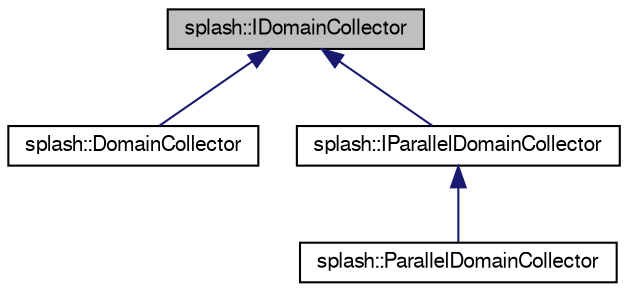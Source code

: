 digraph "splash::IDomainCollector"
{
  edge [fontname="FreeSans",fontsize="10",labelfontname="FreeSans",labelfontsize="10"];
  node [fontname="FreeSans",fontsize="10",shape=record];
  Node1 [label="splash::IDomainCollector",height=0.2,width=0.4,color="black", fillcolor="grey75", style="filled" fontcolor="black"];
  Node1 -> Node2 [dir="back",color="midnightblue",fontsize="10",style="solid",fontname="FreeSans"];
  Node2 [label="splash::DomainCollector",height=0.2,width=0.4,color="black", fillcolor="white", style="filled",URL="$classsplash_1_1_domain_collector.html"];
  Node1 -> Node3 [dir="back",color="midnightblue",fontsize="10",style="solid",fontname="FreeSans"];
  Node3 [label="splash::IParallelDomainCollector",height=0.2,width=0.4,color="black", fillcolor="white", style="filled",URL="$classsplash_1_1_i_parallel_domain_collector.html"];
  Node3 -> Node4 [dir="back",color="midnightblue",fontsize="10",style="solid",fontname="FreeSans"];
  Node4 [label="splash::ParallelDomainCollector",height=0.2,width=0.4,color="black", fillcolor="white", style="filled",URL="$classsplash_1_1_parallel_domain_collector.html"];
}
